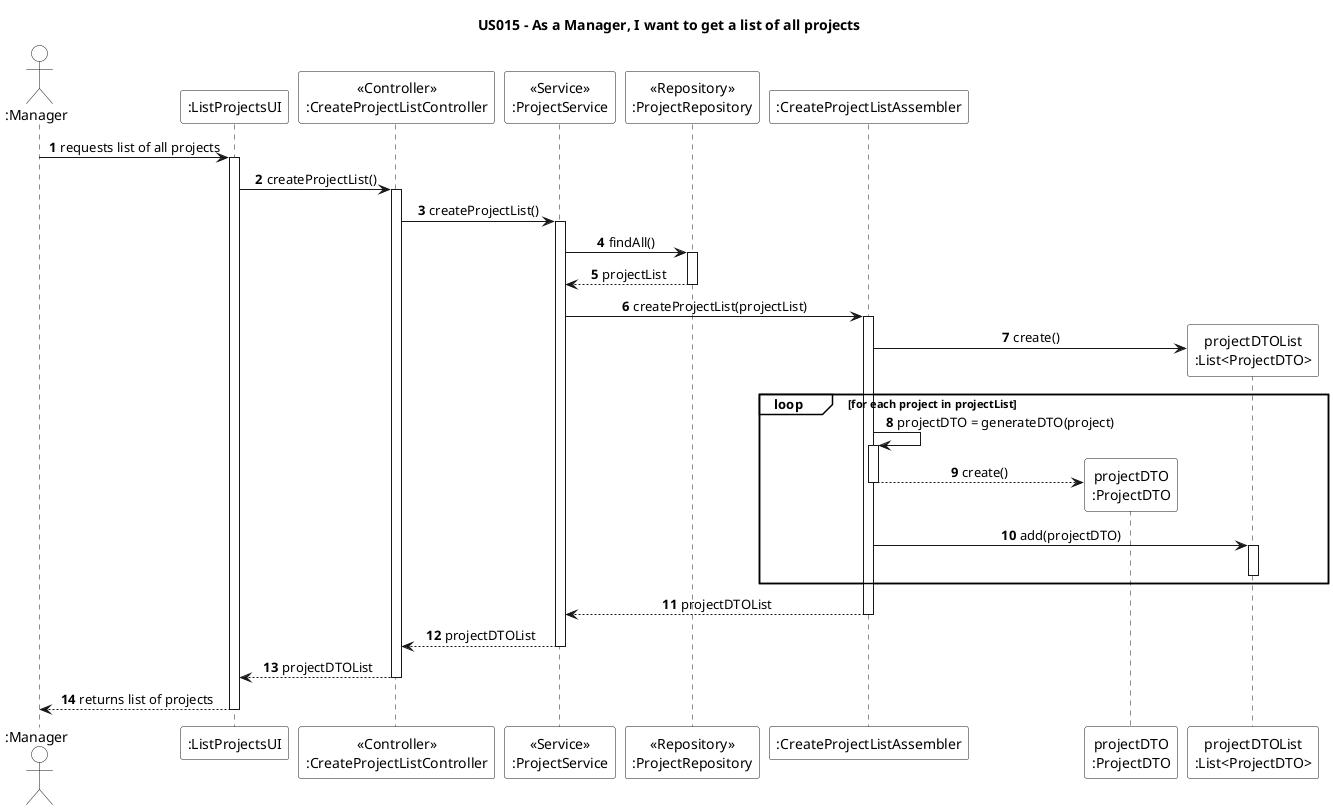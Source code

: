 @startuml

skinparam sequenceMessageAlign center
skinparam actorBackgroundColor white
skinparam participantBackgroundColor white
skinparam sequenceReferenceBackgroundColor white
skinparam sequenceReferenceHeaderBackgroundColor white
skinparam sequenceGroupBackgroundColor white

autonumber

title US015 - As a Manager, I want to get a list of all projects

actor ":Manager" as Manager

participant ":ListProjectsUI" as UI
participant "<<Controller>>\n:CreateProjectListController" as Controller
participant "<<Service>>\n:ProjectService" as PS
participant "<<Repository>>\n:ProjectRepository" as PR
participant ":CreateProjectListAssembler" as assembler
participant "projectDTO\n:ProjectDTO" as projectDTO
participant "projectDTOList\n:List<ProjectDTO>" as projectDTOList


Manager -> UI++: requests list of all projects

    UI -> Controller++ : createProjectList()
    Controller -> PS++: createProjectList()
    PS -> PR++: findAll()
    return projectList

    PS -> assembler++: createProjectList(projectList)
    create projectDTOList
    assembler -> projectDTOList: create()

    loop for each project in projectList

    assembler -> assembler: projectDTO = generateDTO(project)
    activate assembler
    create projectDTO
    assembler --> projectDTO: create()
    deactivate assembler

    assembler -> projectDTOList: add(projectDTO)
    activate projectDTOList
    deactivate projectDTOList
    end

    return projectDTOList
    return projectDTOList
    return projectDTOList
    return returns list of projects

@enduml